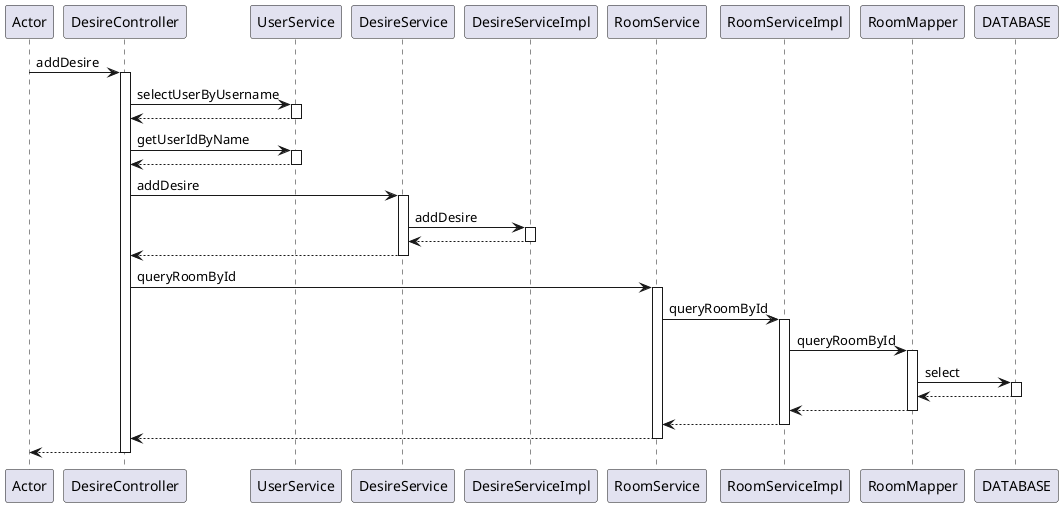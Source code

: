 @startuml
participant Actor
Actor -> DesireController : addDesire
activate DesireController
DesireController -> UserService : selectUserByUsername
activate UserService
UserService --> DesireController
deactivate UserService
DesireController -> UserService : getUserIdByName
activate UserService
UserService --> DesireController
deactivate UserService
DesireController -> DesireService : addDesire
activate DesireService
DesireService -> DesireServiceImpl : addDesire
activate DesireServiceImpl
DesireServiceImpl --> DesireService
deactivate DesireServiceImpl
DesireService --> DesireController
deactivate DesireService
DesireController -> RoomService : queryRoomById
activate RoomService
RoomService -> RoomServiceImpl : queryRoomById
activate RoomServiceImpl

RoomServiceImpl -> RoomMapper : queryRoomById
activate RoomMapper
RoomMapper -> DATABASE : select
activate DATABASE
DATABASE --> RoomMapper
deactivate DATABASE
RoomMapper --> RoomServiceImpl
deactivate RoomMapper

RoomServiceImpl --> RoomService
deactivate RoomServiceImpl
RoomService --> DesireController
deactivate RoomService
return
@enduml